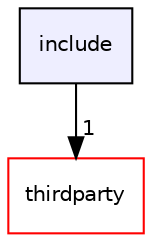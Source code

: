 digraph "include" {
  compound=true
  node [ fontsize="10", fontname="Helvetica"];
  edge [ labelfontsize="10", labelfontname="Helvetica"];
  dir_d44c64559bbebec7f509842c48db8b23 [shape=box, label="include", style="filled", fillcolor="#eeeeff", pencolor="black", URL="dir_d44c64559bbebec7f509842c48db8b23.html"];
  dir_7f51fab15f37f4c20c90b1af38889ac7 [shape=box label="thirdparty" fillcolor="white" style="filled" color="red" URL="dir_7f51fab15f37f4c20c90b1af38889ac7.html"];
  dir_d44c64559bbebec7f509842c48db8b23->dir_7f51fab15f37f4c20c90b1af38889ac7 [headlabel="1", labeldistance=1.5 headhref="dir_000001_000002.html"];
}
